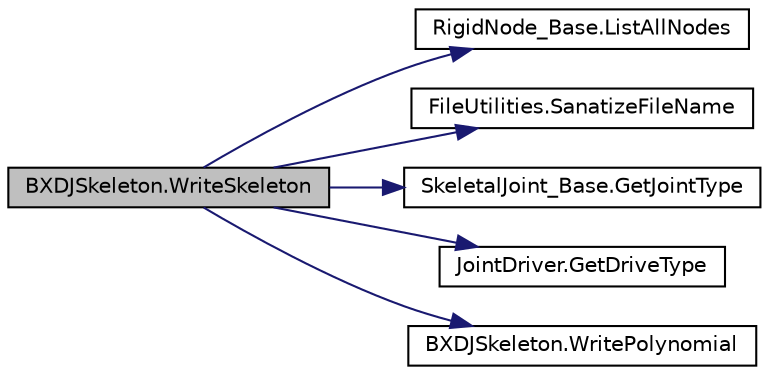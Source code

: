 digraph "BXDJSkeleton.WriteSkeleton"
{
  edge [fontname="Helvetica",fontsize="10",labelfontname="Helvetica",labelfontsize="10"];
  node [fontname="Helvetica",fontsize="10",shape=record];
  rankdir="LR";
  Node27 [label="BXDJSkeleton.WriteSkeleton",height=0.2,width=0.4,color="black", fillcolor="grey75", style="filled", fontcolor="black"];
  Node27 -> Node28 [color="midnightblue",fontsize="10",style="solid"];
  Node28 [label="RigidNode_Base.ListAllNodes",height=0.2,width=0.4,color="black", fillcolor="white", style="filled",URL="$class_rigid_node___base.html#aebef38e79a3b7a54dd769db5c6ae6a40",tooltip="Gets a list of all the rigid nodes at or below this item in the tree. "];
  Node27 -> Node29 [color="midnightblue",fontsize="10",style="solid"];
  Node29 [label="FileUtilities.SanatizeFileName",height=0.2,width=0.4,color="black", fillcolor="white", style="filled",URL="$class_file_utilities.html#af971c071c7fb49c13e5183054b92a30d",tooltip="Removes unsanitary characters from a file name and replaces them with sane ones. "];
  Node27 -> Node30 [color="midnightblue",fontsize="10",style="solid"];
  Node30 [label="SkeletalJoint_Base.GetJointType",height=0.2,width=0.4,color="black", fillcolor="white", style="filled",URL="$class_skeletal_joint___base.html#aee155cbd483cb512bf3fc0f9a8885335",tooltip="The type of this joint. "];
  Node27 -> Node31 [color="midnightblue",fontsize="10",style="solid"];
  Node31 [label="JointDriver.GetDriveType",height=0.2,width=0.4,color="black", fillcolor="white", style="filled",URL="$class_joint_driver.html#ab63c7e975d5b4317b7c47ffb34596b78",tooltip="Gets the type of this joint driver. "];
  Node27 -> Node32 [color="midnightblue",fontsize="10",style="solid"];
  Node32 [label="BXDJSkeleton.WritePolynomial",height=0.2,width=0.4,color="black", fillcolor="white", style="filled",URL="$class_b_x_d_j_skeleton.html#a19a49fdfc8bc3aca9b61adde4897900c",tooltip="Used for writing a Polynomial&#39;s data. "];
}
